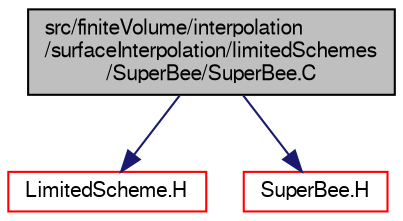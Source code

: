 digraph "src/finiteVolume/interpolation/surfaceInterpolation/limitedSchemes/SuperBee/SuperBee.C"
{
  bgcolor="transparent";
  edge [fontname="FreeSans",fontsize="10",labelfontname="FreeSans",labelfontsize="10"];
  node [fontname="FreeSans",fontsize="10",shape=record];
  Node0 [label="src/finiteVolume/interpolation\l/surfaceInterpolation/limitedSchemes\l/SuperBee/SuperBee.C",height=0.2,width=0.4,color="black", fillcolor="grey75", style="filled", fontcolor="black"];
  Node0 -> Node1 [color="midnightblue",fontsize="10",style="solid",fontname="FreeSans"];
  Node1 [label="LimitedScheme.H",height=0.2,width=0.4,color="red",URL="$a03938.html"];
  Node0 -> Node85 [color="midnightblue",fontsize="10",style="solid",fontname="FreeSans"];
  Node85 [label="SuperBee.H",height=0.2,width=0.4,color="red",URL="$a04016.html"];
}
